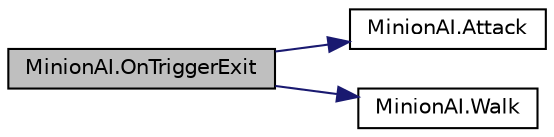 digraph "MinionAI.OnTriggerExit"
{
 // INTERACTIVE_SVG=YES
 // LATEX_PDF_SIZE
  edge [fontname="Helvetica",fontsize="10",labelfontname="Helvetica",labelfontsize="10"];
  node [fontname="Helvetica",fontsize="10",shape=record];
  rankdir="LR";
  Node1 [label="MinionAI.OnTriggerExit",height=0.2,width=0.4,color="black", fillcolor="grey75", style="filled", fontcolor="black",tooltip=" "];
  Node1 -> Node2 [color="midnightblue",fontsize="10",style="solid",fontname="Helvetica"];
  Node2 [label="MinionAI.Attack",height=0.2,width=0.4,color="black", fillcolor="white", style="filled",URL="$class_minion_a_i.html#adbc82c5f1b764d7b0e0fe202079eb84b",tooltip=" "];
  Node1 -> Node3 [color="midnightblue",fontsize="10",style="solid",fontname="Helvetica"];
  Node3 [label="MinionAI.Walk",height=0.2,width=0.4,color="black", fillcolor="white", style="filled",URL="$class_minion_a_i.html#a867b6f918c8e4441ea49d9d926e7eec0",tooltip=" "];
}
